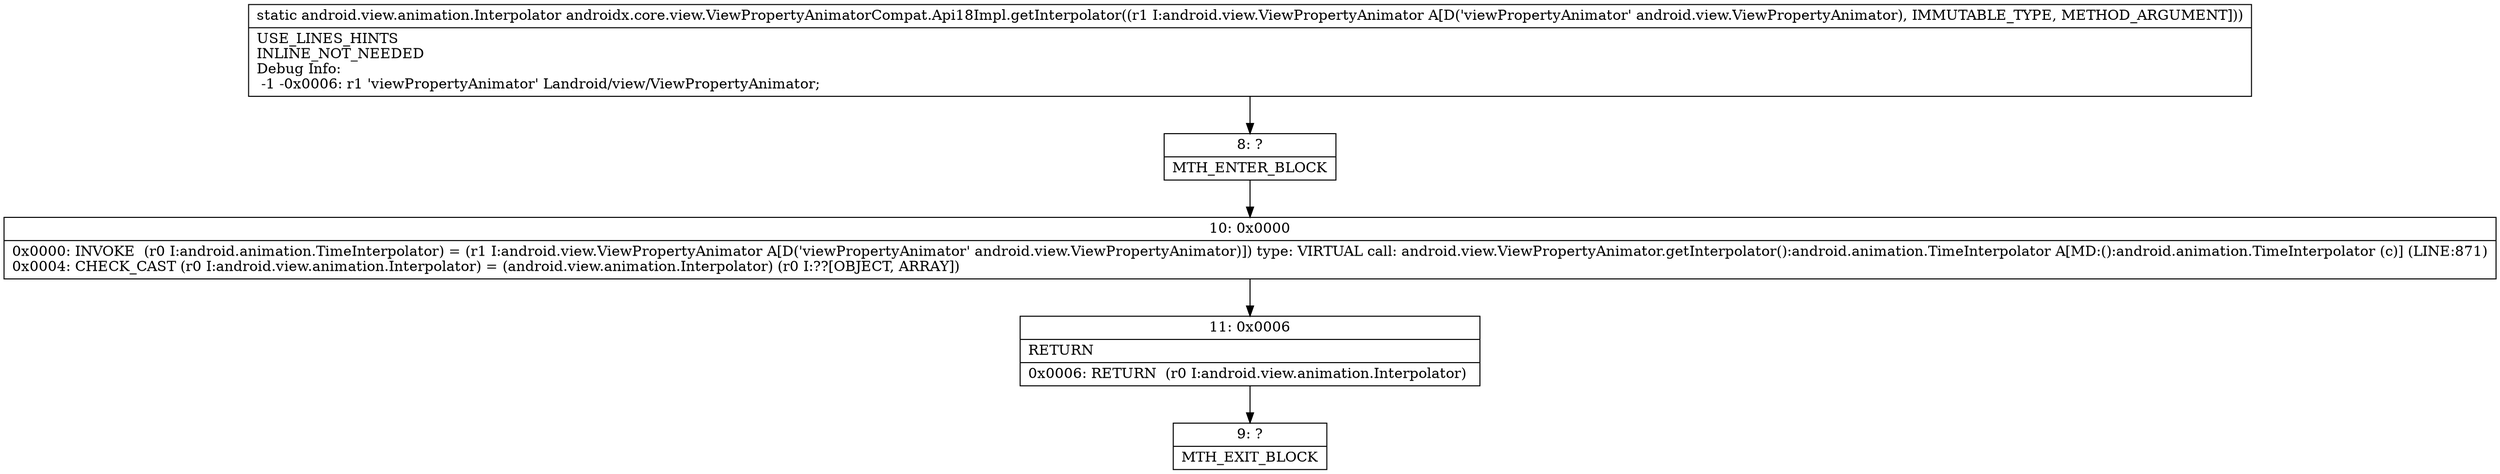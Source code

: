 digraph "CFG forandroidx.core.view.ViewPropertyAnimatorCompat.Api18Impl.getInterpolator(Landroid\/view\/ViewPropertyAnimator;)Landroid\/view\/animation\/Interpolator;" {
Node_8 [shape=record,label="{8\:\ ?|MTH_ENTER_BLOCK\l}"];
Node_10 [shape=record,label="{10\:\ 0x0000|0x0000: INVOKE  (r0 I:android.animation.TimeInterpolator) = (r1 I:android.view.ViewPropertyAnimator A[D('viewPropertyAnimator' android.view.ViewPropertyAnimator)]) type: VIRTUAL call: android.view.ViewPropertyAnimator.getInterpolator():android.animation.TimeInterpolator A[MD:():android.animation.TimeInterpolator (c)] (LINE:871)\l0x0004: CHECK_CAST (r0 I:android.view.animation.Interpolator) = (android.view.animation.Interpolator) (r0 I:??[OBJECT, ARRAY]) \l}"];
Node_11 [shape=record,label="{11\:\ 0x0006|RETURN\l|0x0006: RETURN  (r0 I:android.view.animation.Interpolator) \l}"];
Node_9 [shape=record,label="{9\:\ ?|MTH_EXIT_BLOCK\l}"];
MethodNode[shape=record,label="{static android.view.animation.Interpolator androidx.core.view.ViewPropertyAnimatorCompat.Api18Impl.getInterpolator((r1 I:android.view.ViewPropertyAnimator A[D('viewPropertyAnimator' android.view.ViewPropertyAnimator), IMMUTABLE_TYPE, METHOD_ARGUMENT]))  | USE_LINES_HINTS\lINLINE_NOT_NEEDED\lDebug Info:\l  \-1 \-0x0006: r1 'viewPropertyAnimator' Landroid\/view\/ViewPropertyAnimator;\l}"];
MethodNode -> Node_8;Node_8 -> Node_10;
Node_10 -> Node_11;
Node_11 -> Node_9;
}

